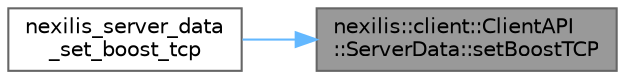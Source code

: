 digraph "nexilis::client::ClientAPI::ServerData::setBoostTCP"
{
 // LATEX_PDF_SIZE
  bgcolor="transparent";
  edge [fontname=Helvetica,fontsize=10,labelfontname=Helvetica,labelfontsize=10];
  node [fontname=Helvetica,fontsize=10,shape=box,height=0.2,width=0.4];
  rankdir="RL";
  Node1 [id="Node000001",label="nexilis::client::ClientAPI\l::ServerData::setBoostTCP",height=0.2,width=0.4,color="gray40", fillcolor="grey60", style="filled", fontcolor="black",tooltip=" "];
  Node1 -> Node2 [id="edge1_Node000001_Node000002",dir="back",color="steelblue1",style="solid",tooltip=" "];
  Node2 [id="Node000002",label="nexilis_server_data\l_set_boost_tcp",height=0.2,width=0.4,color="grey40", fillcolor="white", style="filled",URL="$d0/d6e/client__api__c_8cc.html#a78b9422c16865c76a489b1650280ec3f",tooltip=" "];
}
